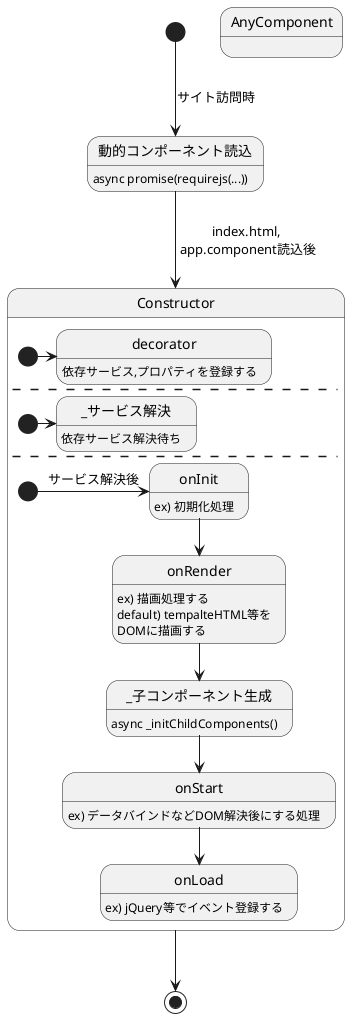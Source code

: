 @startuml ComponentLifecycle
[*] --> 動的コンポーネント読込 : サイト訪問時
動的コンポーネント読込 --> Constructor : index.html,\n app.component読込後
Constructor --> [*]


動的コンポーネント読込 : async promise(requirejs(...))

state AnyComponent {
    state Constructor {
        [*] ->  decorator
        decorator : 依存サービス,プロパティを登録する
        --

        [*] -> _サービス解決
        _サービス解決 : 依存サービス解決待ち
        --

        [*] -> onInit : サービス解決後
        onInit --> onRender
        onRender --> _子コンポーネント生成
        _子コンポーネント生成 --> onStart
        onStart --> onLoad

        onInit : ex) 初期化処理
        onRender : ex) 描画処理する
        onRender : default) tempalteHTML等を\nDOMに描画する
        _子コンポーネント生成 : async _initChildComponents()
        onStart : ex) データバインドなどDOM解決後にする処理
        onLoad : ex) jQuery等でイベント登録する
    }
}



' (*) -->[new Component()] "constructor()" as constructor
' onInit --> (*)

@enduml